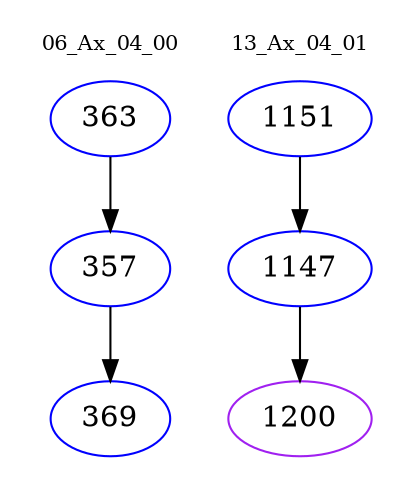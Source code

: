 digraph{
subgraph cluster_0 {
color = white
label = "06_Ax_04_00";
fontsize=10;
T0_363 [label="363", color="blue"]
T0_363 -> T0_357 [color="black"]
T0_357 [label="357", color="blue"]
T0_357 -> T0_369 [color="black"]
T0_369 [label="369", color="blue"]
}
subgraph cluster_1 {
color = white
label = "13_Ax_04_01";
fontsize=10;
T1_1151 [label="1151", color="blue"]
T1_1151 -> T1_1147 [color="black"]
T1_1147 [label="1147", color="blue"]
T1_1147 -> T1_1200 [color="black"]
T1_1200 [label="1200", color="purple"]
}
}
